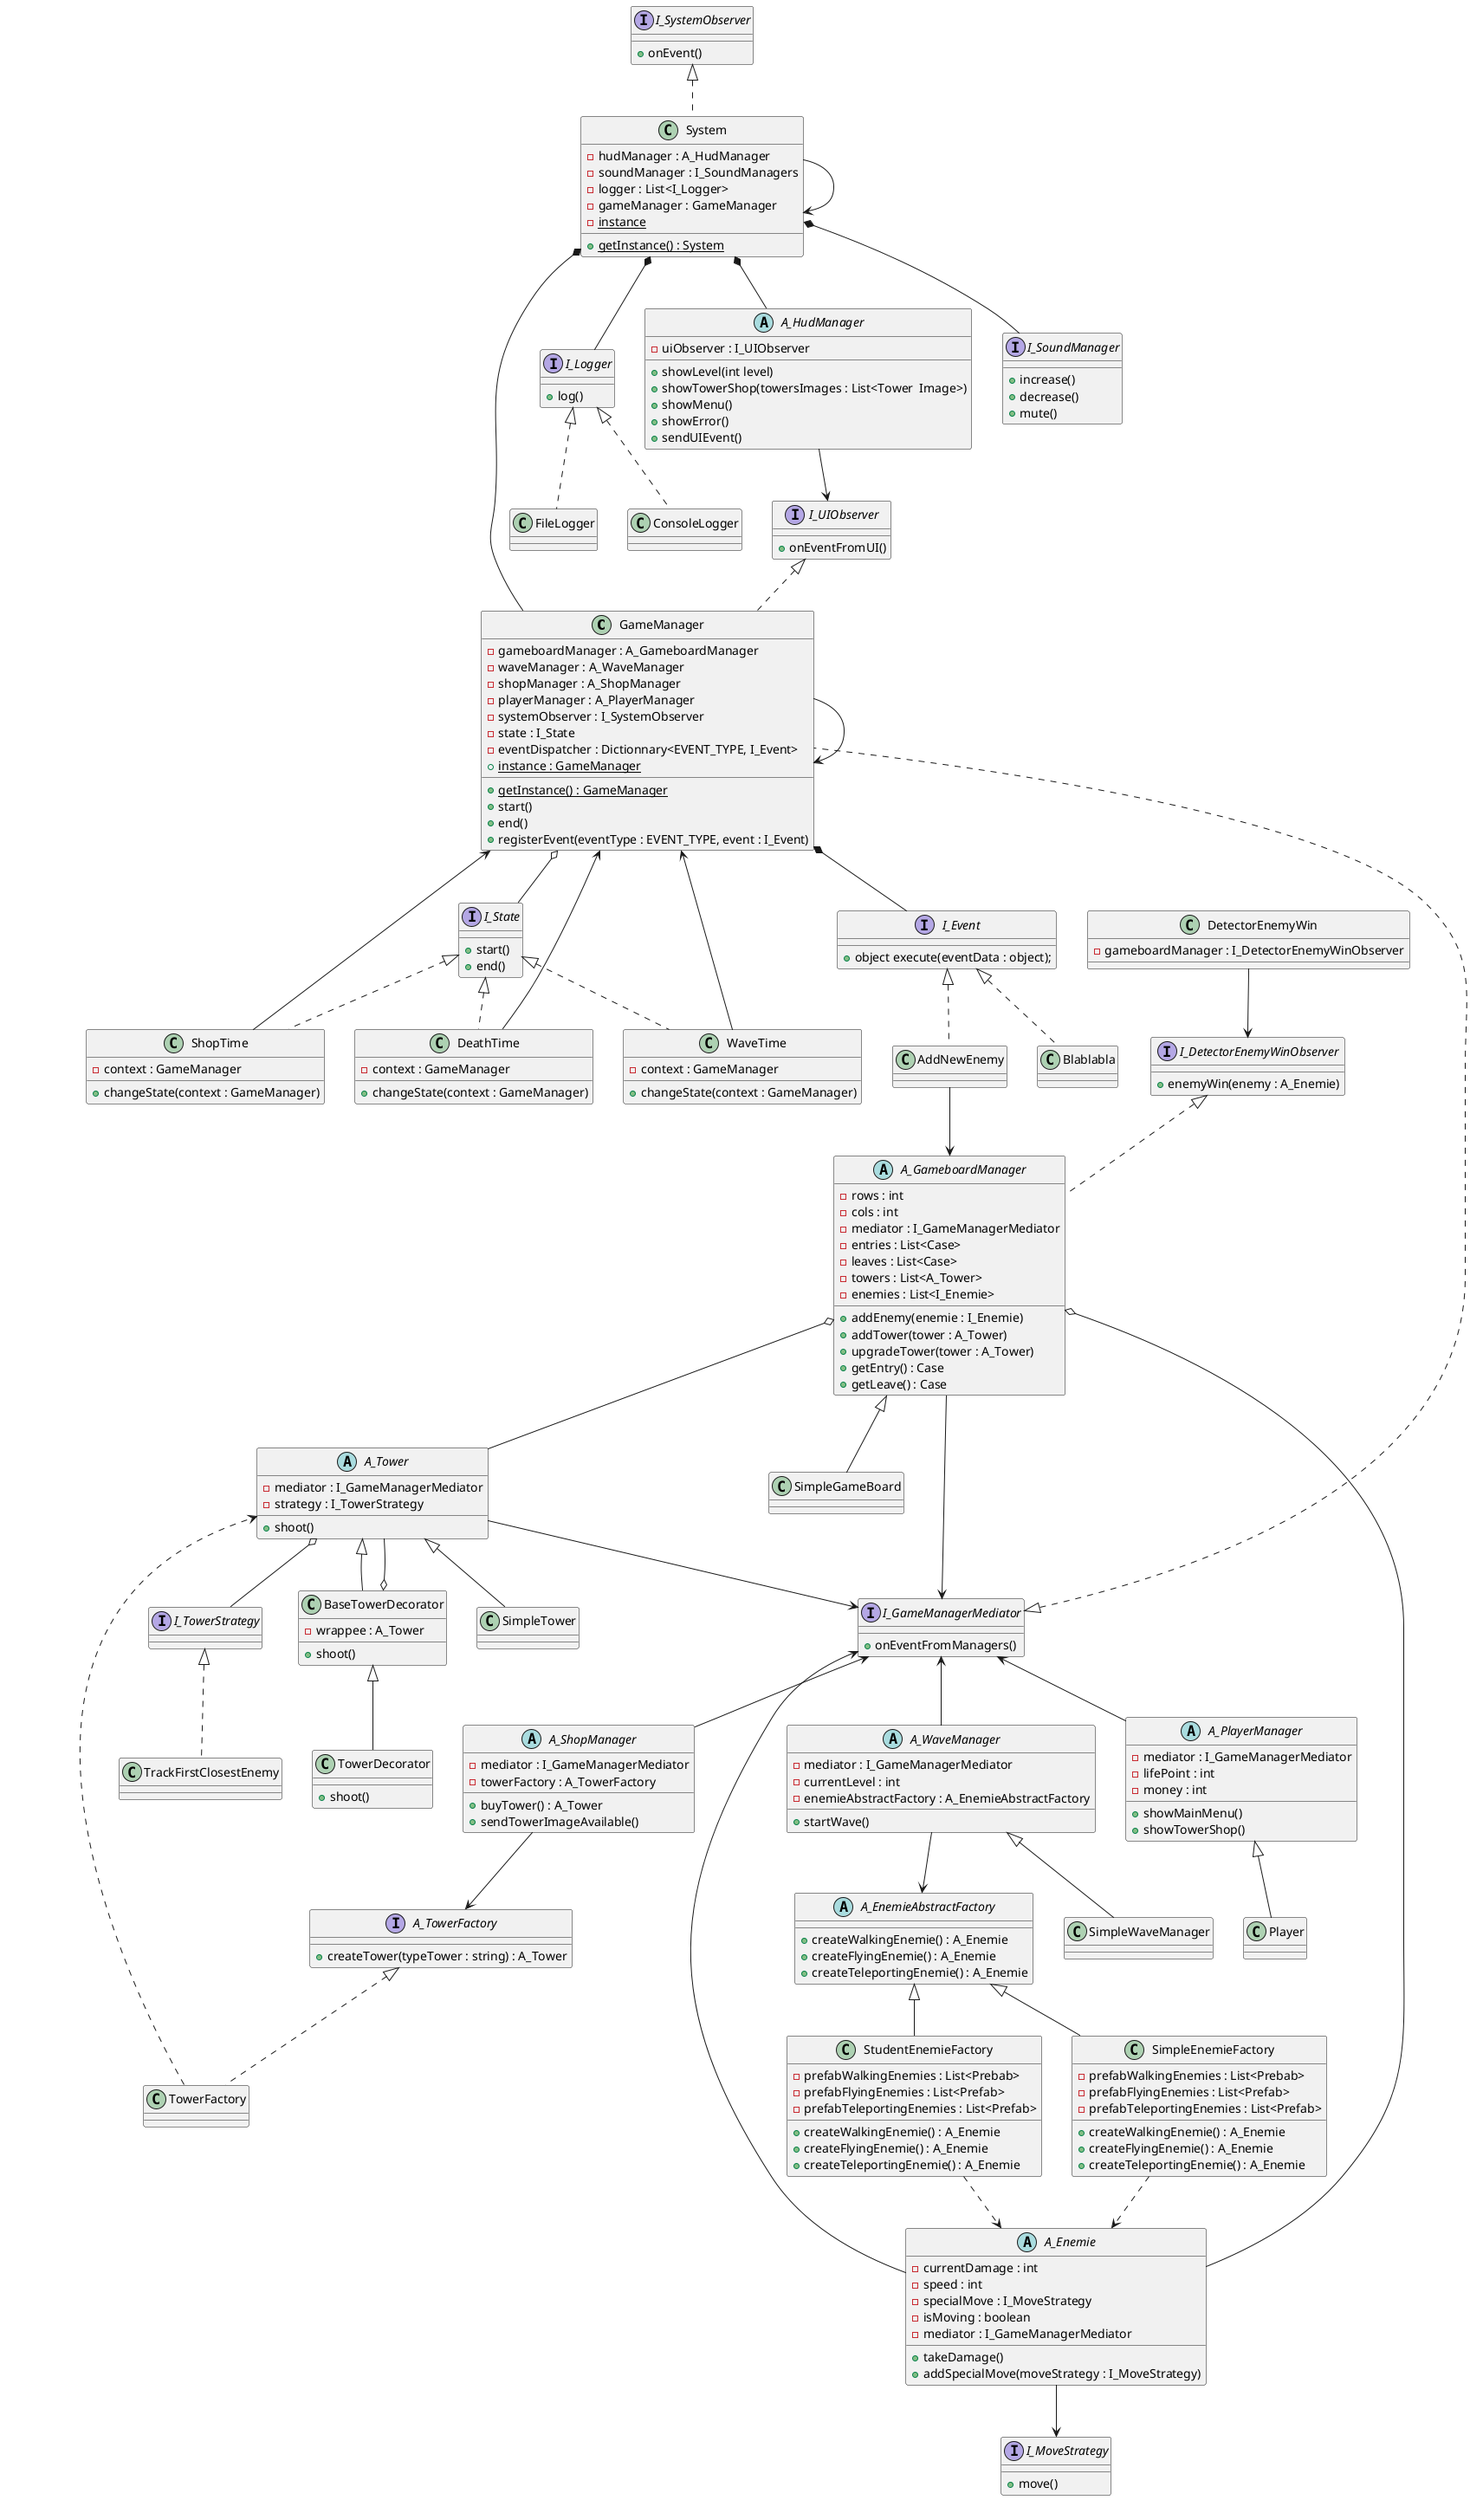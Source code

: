 @startuml "tower_defense_uml"

/' left to right direction '/
/' skinparam linetype ortho '/
/' skinparam linetype polyline '/

class GameManager implements I_UIObserver, I_GameManagerMediator {
    - gameboardManager : A_GameboardManager
    - waveManager : A_WaveManager
    - shopManager : A_ShopManager
    - playerManager : A_PlayerManager
    - systemObserver : I_SystemObserver
    - state : I_State
    - eventDispatcher : Dictionnary<EVENT_TYPE, I_Event>
    + {static} instance : GameManager
    + {static} getInstance() : GameManager
    + start()
    + end()
    + registerEvent(eventType : EVENT_TYPE, event : I_Event)
}

interface I_Event {
    + object execute(eventData : object);
}

class AddNewEnemy implements I_Event {
}

AddNewEnemy --> A_GameboardManager

class Blablabla implements I_Event {
}

GameManager *-- I_Event

interface I_State {
    + start()
    + end()
}

GameManager o-- I_State

class WaveTime implements I_State {
    - context : GameManager
    + changeState(context : GameManager)
}

WaveTime --> GameManager

class ShopTime implements I_State {
    - context : GameManager
    + changeState(context : GameManager)
}

ShopTime --> GameManager

class DeathTime implements I_State {
    - context : GameManager
    + changeState(context : GameManager)
}

DeathTime --> GameManager

GameManager --> GameManager

class System implements I_SystemObserver {
    - hudManager : A_HudManager
    - soundManager : I_SoundManagers
    - logger : List<I_Logger>
    - gameManager : GameManager
    - {static} instance

    + {static} getInstance() : System
}

System --> System

interface I_Logger {
    + log()
}

class FileLogger implements I_Logger {
}

class ConsoleLogger implements I_Logger {
}

' note left of GameManager
'     Orchestre le cycle de vie du jeu en
'     coordonnant les différents gestionnaires
'     nécessaires au fonctionnement du TowerDefense.
' end note

abstract class A_GameboardManager  {
    - rows : int
    - cols : int
    - mediator : I_GameManagerMediator
    - entries : List<Case>
    - leaves : List<Case>
    - towers : List<A_Tower>
    - enemies : List<I_Enemie>
    + addEnemy(enemie : I_Enemie)
    + addTower(tower : A_Tower)
    + upgradeTower(tower : A_Tower)
    + getEntry() : Case
    + getLeave() : Case
}

A_GameboardManager o-- A_Tower
BaseTowerDecorator o-- A_Tower

class BaseTowerDecorator extends A_Tower {
    - wrappee : A_Tower
    + shoot()
}

class TowerDecorator extends BaseTowerDecorator {
    + shoot()
}

/' A_GameboardManager *-- TowerDecorator '/
/' A_GameboardManager --> TowerDecorator '/

abstract class A_WaveManager  {
    - mediator : I_GameManagerMediator
    - currentLevel : int
    - enemieAbstractFactory : A_EnemieAbstractFactory
    + startWave()
}

abstract class A_EnemieAbstractFactory {
    + createWalkingEnemie() : A_Enemie
    + createFlyingEnemie() : A_Enemie
    + createTeleportingEnemie() : A_Enemie
}

A_WaveManager --> A_EnemieAbstractFactory
A_WaveManager <|-- SimpleWaveManager

class StudentEnemieFactory extends A_EnemieAbstractFactory {
    - prefabWalkingEnemies : List<Prebab>
    - prefabFlyingEnemies : List<Prefab>
    - prefabTeleportingEnemies : List<Prefab>
    + createWalkingEnemie() : A_Enemie
    + createFlyingEnemie() : A_Enemie
    + createTeleportingEnemie() : A_Enemie
}

StudentEnemieFactory ..> A_Enemie

class SimpleEnemieFactory extends A_EnemieAbstractFactory {
    - prefabWalkingEnemies : List<Prebab>
    - prefabFlyingEnemies : List<Prefab>
    - prefabTeleportingEnemies : List<Prefab>
    + createWalkingEnemie() : A_Enemie
    + createFlyingEnemie() : A_Enemie
    + createTeleportingEnemie() : A_Enemie
}

SimpleEnemieFactory ..> A_Enemie

abstract class A_ShopManager {
    - mediator : I_GameManagerMediator
    - towerFactory : A_TowerFactory
    + buyTower() : A_Tower
    + sendTowerImageAvailable()
}

abstract class A_PlayerManager  {
    - mediator : I_GameManagerMediator
    - lifePoint : int
    - money : int
    + showMainMenu()
    + showTowerShop()
}

class TowerFactory implements A_TowerFactory {

}

A_ShopManager --> A_TowerFactory

abstract class A_HudManager {
    - uiObserver : I_UIObserver
    + showLevel(int level)
    + showTowerShop(towersImages : List<Tower  Image>)
    + showMenu()
    + showError()
    + sendUIEvent()
}

interface A_TowerFactory {
    + createTower(typeTower : string) : A_Tower
}

interface I_SoundManager {
    + increase()
    + decrease()
    + mute()
}

interface I_SystemObserver {
    + onEvent()
}

interface I_UIObserver {
    + onEventFromUI()
}

interface I_GameManagerMediator {
    + onEventFromManagers()
}

/' GameManager o-- A_GameboardManager
GameManager o-- A_WaveManager
GameManager o-- A_ShopManager
GameManager o-- A_PlayerManager
GameManager o-- I_SystemObserver '/

System *-- A_HudManager
System *-- I_SoundManager
System *-- I_Logger
System *-- GameManager

A_HudManager --> I_UIObserver

I_GameManagerMediator <-- A_GameboardManager
I_GameManagerMediator <-- A_PlayerManager
I_GameManagerMediator <-- A_WaveManager
I_GameManagerMediator <-- A_ShopManager

/' A_GameboardManager o-- A_Tower '/
A_GameboardManager o-- A_Enemie

TowerFactory ..> A_Tower

abstract class A_Tower {
    - mediator : I_GameManagerMediator
    - strategy : I_TowerStrategy
    + shoot()
}

A_Tower --> I_GameManagerMediator

class SimpleTower extends A_Tower {
    
}

interface I_MoveStrategy {
    + move()
}

abstract class A_Enemie {
    - currentDamage : int
    - speed : int
    - specialMove : I_MoveStrategy
    - isMoving : boolean
    - mediator : I_GameManagerMediator
    + takeDamage()
    + addSpecialMove(moveStrategy : I_MoveStrategy)
}

A_Enemie --> I_MoveStrategy
A_Enemie --> I_GameManagerMediator

class SimpleGameBoard extends A_GameboardManager {

}

class TrackFirstClosestEnemy implements I_TowerStrategy {
    
}

A_Tower o-- I_TowerStrategy

class Player extends A_PlayerManager {
    
}

interface I_DetectorEnemyWinObserver {
    + enemyWin(enemy : A_Enemie)
}

class DetectorEnemyWin {
    - gameboardManager : I_DetectorEnemyWinObserver
}

abstract class A_GameboardManager implements I_DetectorEnemyWinObserver {
    
}

DetectorEnemyWin --> I_DetectorEnemyWinObserver

@enduml